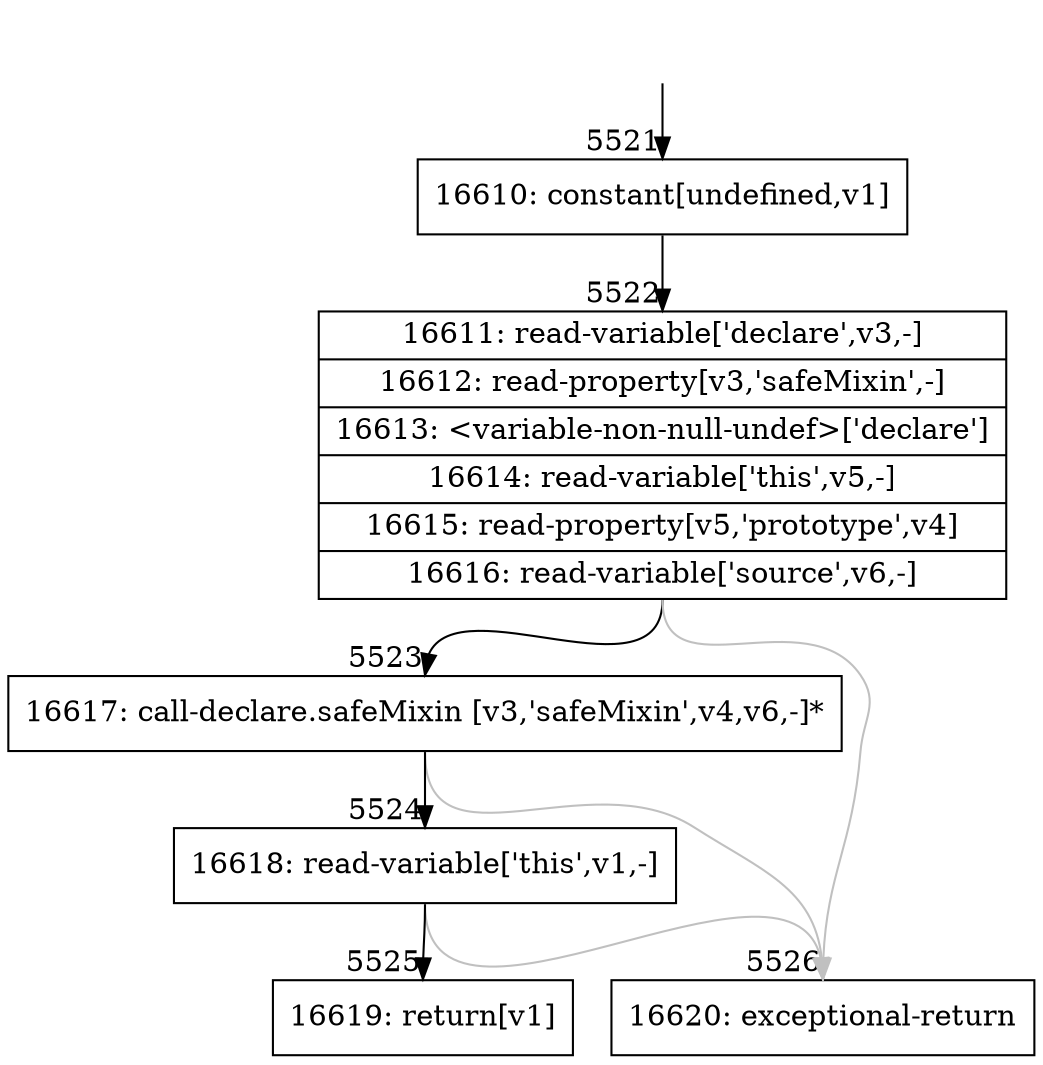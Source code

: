 digraph {
rankdir="TD"
BB_entry380[shape=none,label=""];
BB_entry380 -> BB5521 [tailport=s, headport=n, headlabel="    5521"]
BB5521 [shape=record label="{16610: constant[undefined,v1]}" ] 
BB5521 -> BB5522 [tailport=s, headport=n, headlabel="      5522"]
BB5522 [shape=record label="{16611: read-variable['declare',v3,-]|16612: read-property[v3,'safeMixin',-]|16613: \<variable-non-null-undef\>['declare']|16614: read-variable['this',v5,-]|16615: read-property[v5,'prototype',v4]|16616: read-variable['source',v6,-]}" ] 
BB5522 -> BB5523 [tailport=s, headport=n, headlabel="      5523"]
BB5522 -> BB5526 [tailport=s, headport=n, color=gray, headlabel="      5526"]
BB5523 [shape=record label="{16617: call-declare.safeMixin [v3,'safeMixin',v4,v6,-]*}" ] 
BB5523 -> BB5524 [tailport=s, headport=n, headlabel="      5524"]
BB5523 -> BB5526 [tailport=s, headport=n, color=gray]
BB5524 [shape=record label="{16618: read-variable['this',v1,-]}" ] 
BB5524 -> BB5525 [tailport=s, headport=n, headlabel="      5525"]
BB5524 -> BB5526 [tailport=s, headport=n, color=gray]
BB5525 [shape=record label="{16619: return[v1]}" ] 
BB5526 [shape=record label="{16620: exceptional-return}" ] 
//#$~ 7511
}
